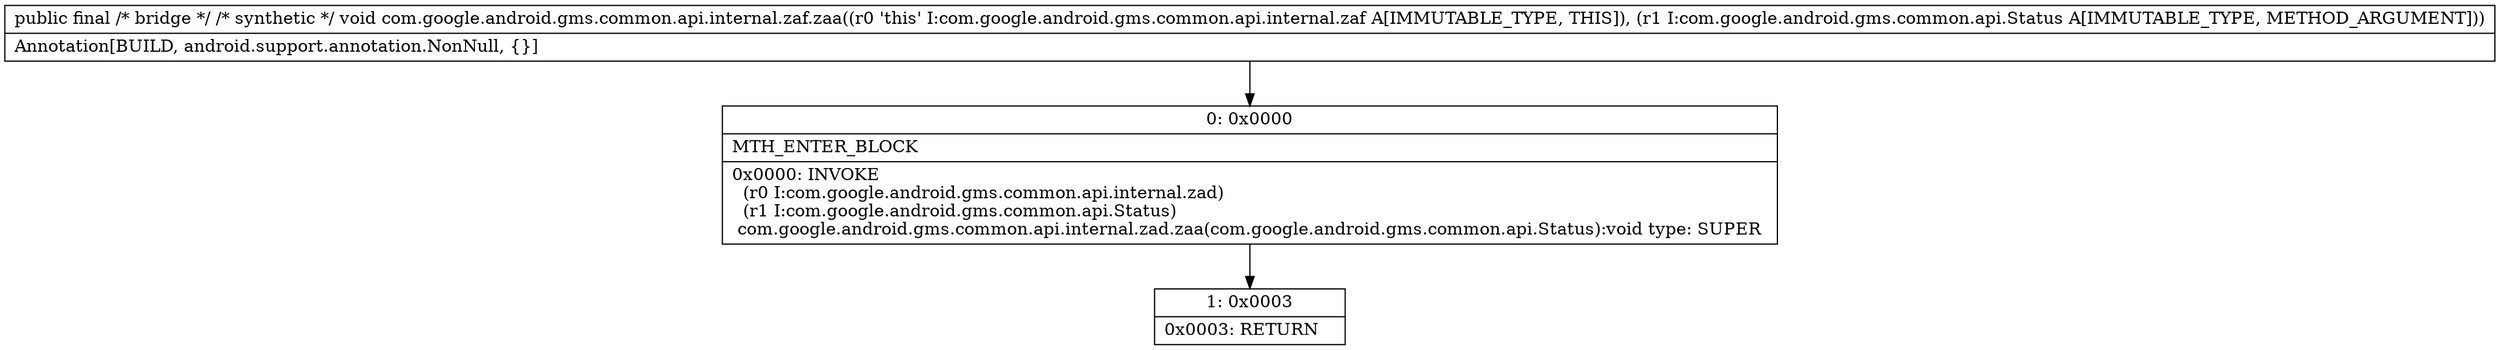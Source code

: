 digraph "CFG forcom.google.android.gms.common.api.internal.zaf.zaa(Lcom\/google\/android\/gms\/common\/api\/Status;)V" {
Node_0 [shape=record,label="{0\:\ 0x0000|MTH_ENTER_BLOCK\l|0x0000: INVOKE  \l  (r0 I:com.google.android.gms.common.api.internal.zad)\l  (r1 I:com.google.android.gms.common.api.Status)\l com.google.android.gms.common.api.internal.zad.zaa(com.google.android.gms.common.api.Status):void type: SUPER \l}"];
Node_1 [shape=record,label="{1\:\ 0x0003|0x0003: RETURN   \l}"];
MethodNode[shape=record,label="{public final \/* bridge *\/ \/* synthetic *\/ void com.google.android.gms.common.api.internal.zaf.zaa((r0 'this' I:com.google.android.gms.common.api.internal.zaf A[IMMUTABLE_TYPE, THIS]), (r1 I:com.google.android.gms.common.api.Status A[IMMUTABLE_TYPE, METHOD_ARGUMENT]))  | Annotation[BUILD, android.support.annotation.NonNull, \{\}]\l}"];
MethodNode -> Node_0;
Node_0 -> Node_1;
}

